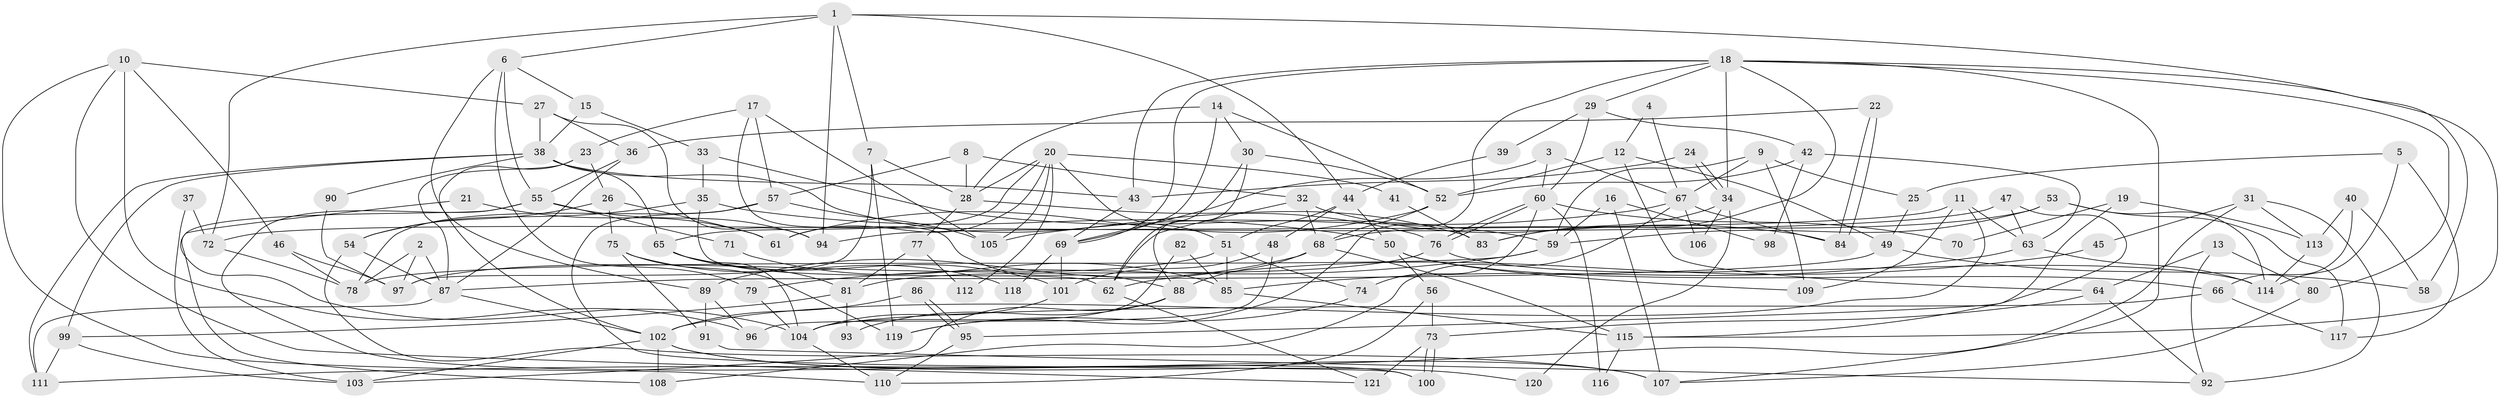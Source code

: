 // Generated by graph-tools (version 1.1) at 2025/14/03/09/25 04:14:52]
// undirected, 121 vertices, 242 edges
graph export_dot {
graph [start="1"]
  node [color=gray90,style=filled];
  1;
  2;
  3;
  4;
  5;
  6;
  7;
  8;
  9;
  10;
  11;
  12;
  13;
  14;
  15;
  16;
  17;
  18;
  19;
  20;
  21;
  22;
  23;
  24;
  25;
  26;
  27;
  28;
  29;
  30;
  31;
  32;
  33;
  34;
  35;
  36;
  37;
  38;
  39;
  40;
  41;
  42;
  43;
  44;
  45;
  46;
  47;
  48;
  49;
  50;
  51;
  52;
  53;
  54;
  55;
  56;
  57;
  58;
  59;
  60;
  61;
  62;
  63;
  64;
  65;
  66;
  67;
  68;
  69;
  70;
  71;
  72;
  73;
  74;
  75;
  76;
  77;
  78;
  79;
  80;
  81;
  82;
  83;
  84;
  85;
  86;
  87;
  88;
  89;
  90;
  91;
  92;
  93;
  94;
  95;
  96;
  97;
  98;
  99;
  100;
  101;
  102;
  103;
  104;
  105;
  106;
  107;
  108;
  109;
  110;
  111;
  112;
  113;
  114;
  115;
  116;
  117;
  118;
  119;
  120;
  121;
  1 -- 44;
  1 -- 94;
  1 -- 6;
  1 -- 7;
  1 -- 58;
  1 -- 72;
  2 -- 87;
  2 -- 97;
  2 -- 78;
  3 -- 69;
  3 -- 60;
  3 -- 67;
  4 -- 67;
  4 -- 12;
  5 -- 117;
  5 -- 25;
  5 -- 114;
  6 -- 79;
  6 -- 15;
  6 -- 55;
  6 -- 89;
  7 -- 28;
  7 -- 97;
  7 -- 119;
  8 -- 28;
  8 -- 32;
  8 -- 57;
  9 -- 109;
  9 -- 59;
  9 -- 25;
  9 -- 67;
  10 -- 27;
  10 -- 46;
  10 -- 96;
  10 -- 110;
  10 -- 121;
  11 -- 94;
  11 -- 102;
  11 -- 63;
  11 -- 109;
  12 -- 64;
  12 -- 52;
  12 -- 49;
  13 -- 64;
  13 -- 80;
  13 -- 92;
  14 -- 52;
  14 -- 28;
  14 -- 30;
  14 -- 69;
  15 -- 38;
  15 -- 33;
  16 -- 107;
  16 -- 59;
  16 -- 98;
  17 -- 105;
  17 -- 88;
  17 -- 23;
  17 -- 57;
  18 -- 69;
  18 -- 115;
  18 -- 29;
  18 -- 34;
  18 -- 43;
  18 -- 80;
  18 -- 83;
  18 -- 107;
  18 -- 119;
  19 -- 95;
  19 -- 113;
  19 -- 70;
  20 -- 105;
  20 -- 65;
  20 -- 28;
  20 -- 41;
  20 -- 51;
  20 -- 61;
  20 -- 112;
  21 -- 61;
  21 -- 104;
  22 -- 84;
  22 -- 84;
  22 -- 36;
  23 -- 87;
  23 -- 26;
  23 -- 102;
  24 -- 43;
  24 -- 34;
  24 -- 34;
  25 -- 49;
  26 -- 54;
  26 -- 61;
  26 -- 75;
  27 -- 36;
  27 -- 38;
  27 -- 94;
  28 -- 83;
  28 -- 77;
  29 -- 42;
  29 -- 39;
  29 -- 60;
  30 -- 62;
  30 -- 52;
  30 -- 88;
  31 -- 92;
  31 -- 111;
  31 -- 45;
  31 -- 113;
  32 -- 68;
  32 -- 84;
  32 -- 62;
  33 -- 59;
  33 -- 35;
  34 -- 83;
  34 -- 106;
  34 -- 120;
  35 -- 50;
  35 -- 54;
  35 -- 62;
  36 -- 55;
  36 -- 87;
  37 -- 103;
  37 -- 72;
  38 -- 76;
  38 -- 99;
  38 -- 43;
  38 -- 65;
  38 -- 90;
  38 -- 111;
  39 -- 44;
  40 -- 58;
  40 -- 113;
  40 -- 66;
  41 -- 83;
  42 -- 63;
  42 -- 52;
  42 -- 98;
  43 -- 69;
  44 -- 51;
  44 -- 50;
  44 -- 48;
  45 -- 62;
  46 -- 97;
  46 -- 78;
  47 -- 72;
  47 -- 63;
  47 -- 115;
  48 -- 96;
  48 -- 101;
  49 -- 87;
  49 -- 58;
  50 -- 56;
  50 -- 66;
  50 -- 109;
  51 -- 74;
  51 -- 85;
  51 -- 97;
  52 -- 61;
  52 -- 68;
  53 -- 68;
  53 -- 114;
  53 -- 59;
  53 -- 117;
  54 -- 107;
  54 -- 87;
  55 -- 100;
  55 -- 71;
  55 -- 94;
  55 -- 108;
  56 -- 110;
  56 -- 73;
  57 -- 78;
  57 -- 100;
  57 -- 105;
  59 -- 78;
  59 -- 79;
  60 -- 76;
  60 -- 76;
  60 -- 70;
  60 -- 74;
  60 -- 116;
  62 -- 121;
  63 -- 85;
  63 -- 114;
  64 -- 92;
  64 -- 73;
  65 -- 101;
  65 -- 81;
  65 -- 104;
  66 -- 104;
  66 -- 117;
  67 -- 84;
  67 -- 105;
  67 -- 106;
  67 -- 108;
  68 -- 88;
  68 -- 89;
  68 -- 115;
  69 -- 101;
  69 -- 118;
  71 -- 85;
  72 -- 78;
  73 -- 100;
  73 -- 100;
  73 -- 121;
  74 -- 119;
  75 -- 119;
  75 -- 91;
  75 -- 118;
  76 -- 114;
  76 -- 81;
  77 -- 81;
  77 -- 112;
  79 -- 104;
  80 -- 107;
  81 -- 93;
  81 -- 99;
  82 -- 85;
  82 -- 104;
  85 -- 115;
  86 -- 95;
  86 -- 95;
  86 -- 102;
  87 -- 102;
  87 -- 111;
  88 -- 103;
  88 -- 93;
  89 -- 91;
  89 -- 96;
  90 -- 97;
  91 -- 92;
  95 -- 110;
  99 -- 111;
  99 -- 103;
  101 -- 104;
  102 -- 108;
  102 -- 103;
  102 -- 107;
  102 -- 120;
  104 -- 110;
  113 -- 114;
  115 -- 116;
}
